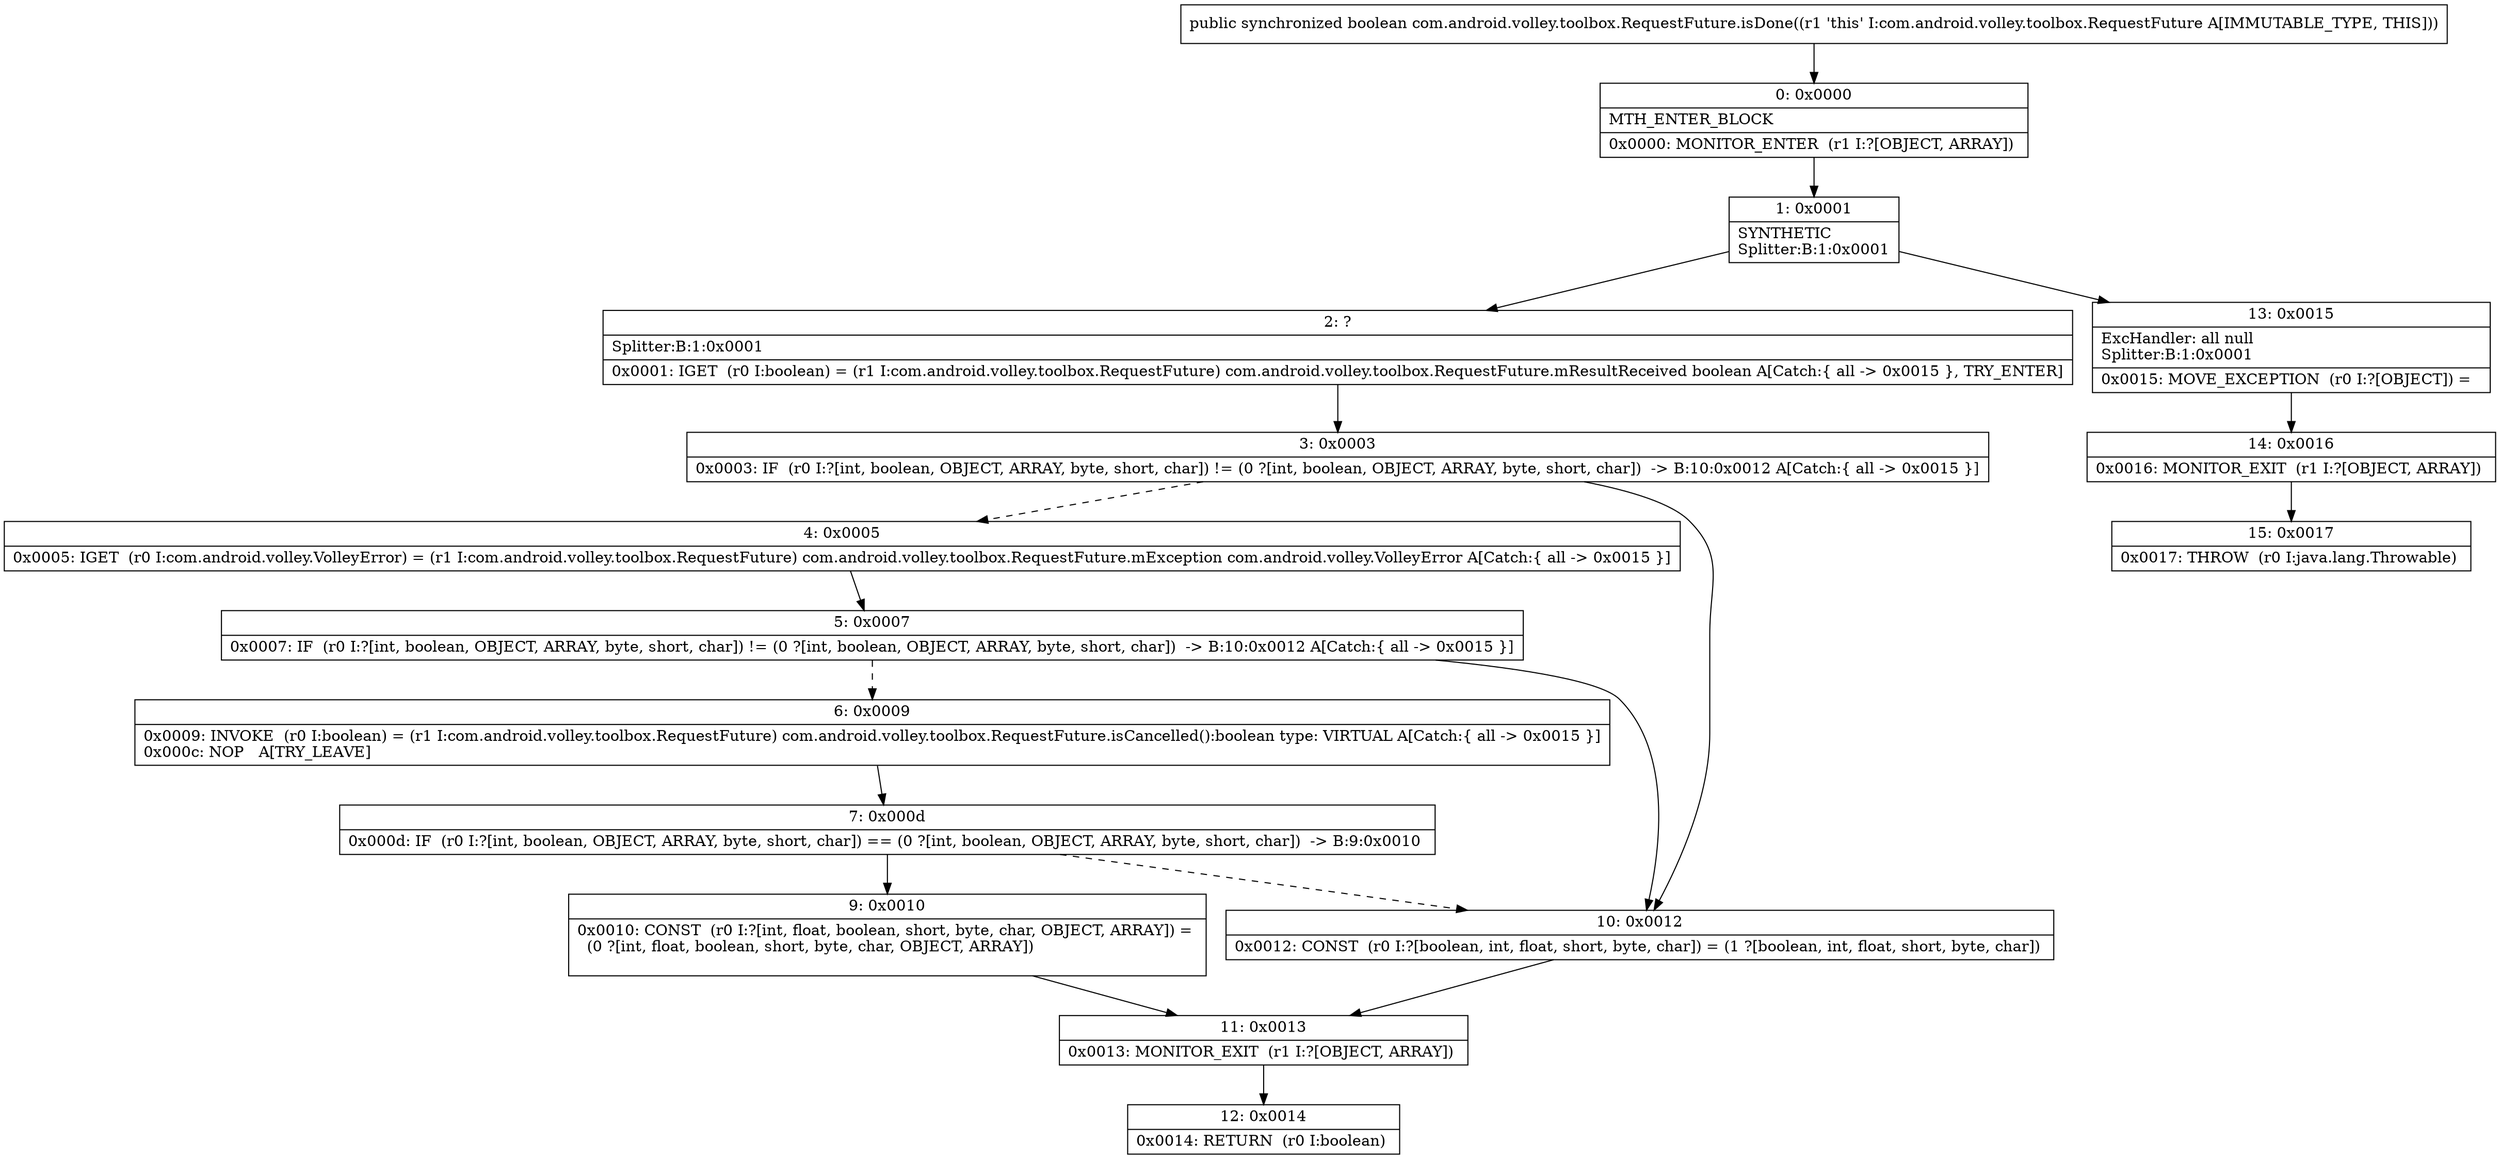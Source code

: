 digraph "CFG forcom.android.volley.toolbox.RequestFuture.isDone()Z" {
Node_0 [shape=record,label="{0\:\ 0x0000|MTH_ENTER_BLOCK\l|0x0000: MONITOR_ENTER  (r1 I:?[OBJECT, ARRAY]) \l}"];
Node_1 [shape=record,label="{1\:\ 0x0001|SYNTHETIC\lSplitter:B:1:0x0001\l}"];
Node_2 [shape=record,label="{2\:\ ?|Splitter:B:1:0x0001\l|0x0001: IGET  (r0 I:boolean) = (r1 I:com.android.volley.toolbox.RequestFuture) com.android.volley.toolbox.RequestFuture.mResultReceived boolean A[Catch:\{ all \-\> 0x0015 \}, TRY_ENTER]\l}"];
Node_3 [shape=record,label="{3\:\ 0x0003|0x0003: IF  (r0 I:?[int, boolean, OBJECT, ARRAY, byte, short, char]) != (0 ?[int, boolean, OBJECT, ARRAY, byte, short, char])  \-\> B:10:0x0012 A[Catch:\{ all \-\> 0x0015 \}]\l}"];
Node_4 [shape=record,label="{4\:\ 0x0005|0x0005: IGET  (r0 I:com.android.volley.VolleyError) = (r1 I:com.android.volley.toolbox.RequestFuture) com.android.volley.toolbox.RequestFuture.mException com.android.volley.VolleyError A[Catch:\{ all \-\> 0x0015 \}]\l}"];
Node_5 [shape=record,label="{5\:\ 0x0007|0x0007: IF  (r0 I:?[int, boolean, OBJECT, ARRAY, byte, short, char]) != (0 ?[int, boolean, OBJECT, ARRAY, byte, short, char])  \-\> B:10:0x0012 A[Catch:\{ all \-\> 0x0015 \}]\l}"];
Node_6 [shape=record,label="{6\:\ 0x0009|0x0009: INVOKE  (r0 I:boolean) = (r1 I:com.android.volley.toolbox.RequestFuture) com.android.volley.toolbox.RequestFuture.isCancelled():boolean type: VIRTUAL A[Catch:\{ all \-\> 0x0015 \}]\l0x000c: NOP   A[TRY_LEAVE]\l}"];
Node_7 [shape=record,label="{7\:\ 0x000d|0x000d: IF  (r0 I:?[int, boolean, OBJECT, ARRAY, byte, short, char]) == (0 ?[int, boolean, OBJECT, ARRAY, byte, short, char])  \-\> B:9:0x0010 \l}"];
Node_9 [shape=record,label="{9\:\ 0x0010|0x0010: CONST  (r0 I:?[int, float, boolean, short, byte, char, OBJECT, ARRAY]) = \l  (0 ?[int, float, boolean, short, byte, char, OBJECT, ARRAY])\l \l}"];
Node_10 [shape=record,label="{10\:\ 0x0012|0x0012: CONST  (r0 I:?[boolean, int, float, short, byte, char]) = (1 ?[boolean, int, float, short, byte, char]) \l}"];
Node_11 [shape=record,label="{11\:\ 0x0013|0x0013: MONITOR_EXIT  (r1 I:?[OBJECT, ARRAY]) \l}"];
Node_12 [shape=record,label="{12\:\ 0x0014|0x0014: RETURN  (r0 I:boolean) \l}"];
Node_13 [shape=record,label="{13\:\ 0x0015|ExcHandler: all null\lSplitter:B:1:0x0001\l|0x0015: MOVE_EXCEPTION  (r0 I:?[OBJECT]) =  \l}"];
Node_14 [shape=record,label="{14\:\ 0x0016|0x0016: MONITOR_EXIT  (r1 I:?[OBJECT, ARRAY]) \l}"];
Node_15 [shape=record,label="{15\:\ 0x0017|0x0017: THROW  (r0 I:java.lang.Throwable) \l}"];
MethodNode[shape=record,label="{public synchronized boolean com.android.volley.toolbox.RequestFuture.isDone((r1 'this' I:com.android.volley.toolbox.RequestFuture A[IMMUTABLE_TYPE, THIS])) }"];
MethodNode -> Node_0;
Node_0 -> Node_1;
Node_1 -> Node_2;
Node_1 -> Node_13;
Node_2 -> Node_3;
Node_3 -> Node_4[style=dashed];
Node_3 -> Node_10;
Node_4 -> Node_5;
Node_5 -> Node_6[style=dashed];
Node_5 -> Node_10;
Node_6 -> Node_7;
Node_7 -> Node_9;
Node_7 -> Node_10[style=dashed];
Node_9 -> Node_11;
Node_10 -> Node_11;
Node_11 -> Node_12;
Node_13 -> Node_14;
Node_14 -> Node_15;
}

